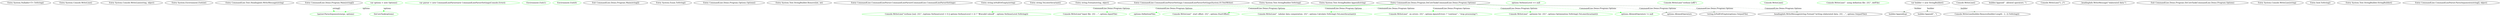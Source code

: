 digraph  {
m0_39 [cluster="System.Nullable<T>.ToString()", file="SpecificationPropertyRules.cs", label="Entry System.Nullable<T>.ToString()", span="0-0"];
m0_41 [cluster="System.Console.WriteLine()", file="SpecificationPropertyRules.cs", label="Entry System.Console.WriteLine()", span="0-0"];
m0_40 [cluster="System.Console.WriteLine(string, object)", file="SpecificationPropertyRules.cs", label="Entry System.Console.WriteLine(string, object)", span="0-0"];
m0_12 [cluster="System.Environment.Exit(int)", file="SpecificationPropertyRules.cs", label="Entry System.Environment.Exit(int)", span="0-0"];
m0_51 [cluster="CommandLine.Text.HeadingInfo.WriteMessage(string)", file="SpecificationPropertyRules.cs", label="Entry CommandLine.Text.HeadingInfo.WriteMessage(string)", span="124-124"];
m0_0 [cluster="CommandLine.Demo.Program.Main(string[])", file="SpecificationPropertyRules.cs", label="Entry CommandLine.Demo.Program.Main(string[])", span="52-52"];
m0_1 [cluster="CommandLine.Demo.Program.Main(string[])", color=green, community=0, file="SpecificationPropertyRules.cs", label="var options = new Options()", prediction=0, span="57-57"];
m0_2 [cluster="CommandLine.Demo.Program.Main(string[])", color=green, community=0, file="SpecificationPropertyRules.cs", label="var parser = new CommandLineParser(new CommandLineParserSettings(Console.Error))", prediction=1, span="58-58"];
m0_3 [cluster="CommandLine.Demo.Program.Main(string[])", color=green, community=0, file="SpecificationPropertyRules.cs", label="!parser.ParseArguments(args, options)", prediction=0, span="59-59"];
m0_5 [cluster="CommandLine.Demo.Program.Main(string[])", color=green, community=0, file="SpecificationPropertyRules.cs", label="DoCoreTask(options)", prediction=0, span="62-62"];
m0_4 [cluster="CommandLine.Demo.Program.Main(string[])", color=green, community=0, file="SpecificationPropertyRules.cs", label="Environment.Exit(1)", prediction=4, span="60-60"];
m0_6 [cluster="CommandLine.Demo.Program.Main(string[])", color=green, community=0, file="SpecificationPropertyRules.cs", label="Environment.Exit(0)", prediction=5, span="63-63"];
m0_7 [cluster="CommandLine.Demo.Program.Main(string[])", file="SpecificationPropertyRules.cs", label="Exit CommandLine.Demo.Program.Main(string[])", span="52-52"];
m0_44 [cluster="System.Enum.ToString()", file="SpecificationPropertyRules.cs", label="Entry System.Enum.ToString()", span="0-0"];
m0_8 [cluster="CommandLine.Demo.Program.Options.Options()", file="SpecificationPropertyRules.cs", label="Entry CommandLine.Demo.Program.Options.Options()", span="51-51"];
m0_47 [cluster="System.Text.StringBuilder.Remove(int, int)", file="SpecificationPropertyRules.cs", label="Entry System.Text.StringBuilder.Remove(int, int)", span="0-0"];
m0_9 [cluster="CommandLine.CommandLineParser.CommandLineParser(CommandLine.CommandLineParserSettings)", file="SpecificationPropertyRules.cs", label="Entry CommandLine.CommandLineParser.CommandLineParser(CommandLine.CommandLineParserSettings)", span="63-63"];
m0_49 [cluster="string.IsNullOrEmpty(string)", file="SpecificationPropertyRules.cs", label="Entry string.IsNullOrEmpty(string)", span="0-0"];
m0_43 [cluster="string.ToLowerInvariant()", file="SpecificationPropertyRules.cs", label="Entry string.ToLowerInvariant()", span="0-0"];
m0_50 [cluster="string.Format(string, object)", file="SpecificationPropertyRules.cs", label="Entry string.Format(string, object)", span="0-0"];
m0_10 [cluster="CommandLine.CommandLineParserSettings.CommandLineParserSettings(System.IO.TextWriter)", file="SpecificationPropertyRules.cs", label="Entry CommandLine.CommandLineParserSettings.CommandLineParserSettings(System.IO.TextWriter)", span="73-73"];
m0_48 [cluster="System.Text.StringBuilder.ToString()", file="SpecificationPropertyRules.cs", label="Entry System.Text.StringBuilder.ToString()", span="0-0"];
m0_46 [cluster="System.Text.StringBuilder.Append(string)", file="SpecificationPropertyRules.cs", label="Entry System.Text.StringBuilder.Append(string)", span="0-0"];
m0_13 [cluster="CommandLine.Demo.Program.DoCoreTask(CommandLine.Demo.Program.Options)", file="SpecificationPropertyRules.cs", label="Entry CommandLine.Demo.Program.DoCoreTask(CommandLine.Demo.Program.Options)", span="66-66"];
m0_14 [cluster="CommandLine.Demo.Program.DoCoreTask(CommandLine.Demo.Program.Options)", color=green, community=0, file="SpecificationPropertyRules.cs", label="options.VerboseLevel == null", prediction=6, span="68-68"];
m0_15 [cluster="CommandLine.Demo.Program.DoCoreTask(CommandLine.Demo.Program.Options)", color=green, community=0, file="SpecificationPropertyRules.cs", label="Console.WriteLine(''verbose [off]'')", prediction=7, span="69-69"];
m0_16 [cluster="CommandLine.Demo.Program.DoCoreTask(CommandLine.Demo.Program.Options)", color=green, community=0, file="SpecificationPropertyRules.cs", label="Console.WriteLine(''verbose [on]: {0}'', (options.VerboseLevel < 0 || options.VerboseLevel > 2) ? ''#invalid value#'' : options.VerboseLevel.ToString())", prediction=8, span="71-71"];
m0_17 [cluster="CommandLine.Demo.Program.DoCoreTask(CommandLine.Demo.Program.Options)", color=green, community=0, file="SpecificationPropertyRules.cs", label="Console.WriteLine()", prediction=9, span="72-72"];
m0_18 [cluster="CommandLine.Demo.Program.DoCoreTask(CommandLine.Demo.Program.Options)", color=green, community=0, file="SpecificationPropertyRules.cs", label="Console.WriteLine(''input file: {0} ...'', options.InputFile)", prediction=8, span="73-73"];
m0_19 [cluster="CommandLine.Demo.Program.DoCoreTask(CommandLine.Demo.Program.Options)", color=green, community=0, file="SpecificationPropertyRules.cs", label="options.DefinitionFiles", prediction=8, span="74-74"];
m0_20 [cluster="CommandLine.Demo.Program.DoCoreTask(CommandLine.Demo.Program.Options)", color=green, community=0, file="SpecificationPropertyRules.cs", label="Console.WriteLine(''  using definition file: {0}'', defFile)", prediction=12, span="76-76"];
m0_21 [cluster="CommandLine.Demo.Program.DoCoreTask(CommandLine.Demo.Program.Options)", color=green, community=0, file="SpecificationPropertyRules.cs", label="Console.WriteLine(''  start offset: {0}'', options.StartOffset)", prediction=8, span="78-78"];
m0_22 [cluster="CommandLine.Demo.Program.DoCoreTask(CommandLine.Demo.Program.Options)", color=green, community=0, file="SpecificationPropertyRules.cs", label="Console.WriteLine(''  tabular data computation: {0}'', options.Calculate.ToString().ToLowerInvariant())", prediction=8, span="79-79"];
m0_23 [cluster="CommandLine.Demo.Program.DoCoreTask(CommandLine.Demo.Program.Options)", color=green, community=0, file="SpecificationPropertyRules.cs", label="Console.WriteLine(''  on errors: {0}'', options.IgnoreErrors ? ''continue'' : ''stop processing'')", prediction=8, span="80-80"];
m0_24 [cluster="CommandLine.Demo.Program.DoCoreTask(CommandLine.Demo.Program.Options)", color=green, community=0, file="SpecificationPropertyRules.cs", label="Console.WriteLine(''  optimize for: {0}'', options.Optimization.ToString().ToLowerInvariant())", prediction=8, span="81-81"];
m0_25 [cluster="CommandLine.Demo.Program.DoCoreTask(CommandLine.Demo.Program.Options)", color=green, community=0, file="SpecificationPropertyRules.cs", label="options.AllowedOperators != null", prediction=8, span="82-82"];
m0_26 [cluster="CommandLine.Demo.Program.DoCoreTask(CommandLine.Demo.Program.Options)", file="SpecificationPropertyRules.cs", label="var builder = new StringBuilder()", span="84-84"];
m0_32 [cluster="CommandLine.Demo.Program.DoCoreTask(CommandLine.Demo.Program.Options)", file="SpecificationPropertyRules.cs", label="Console.WriteLine()", span="93-93"];
m0_28 [cluster="CommandLine.Demo.Program.DoCoreTask(CommandLine.Demo.Program.Options)", file="SpecificationPropertyRules.cs", label="options.AllowedOperators", span="86-86"];
m0_33 [cluster="CommandLine.Demo.Program.DoCoreTask(CommandLine.Demo.Program.Options)", file="SpecificationPropertyRules.cs", label="!string.IsNullOrEmpty(options.OutputFile)", span="94-94"];
m0_34 [cluster="CommandLine.Demo.Program.DoCoreTask(CommandLine.Demo.Program.Options)", file="SpecificationPropertyRules.cs", label="_headingInfo.WriteMessage(string.Format(''writing elaborated data: {0} ...'', options.OutputFile))", span="95-95"];
m0_27 [cluster="CommandLine.Demo.Program.DoCoreTask(CommandLine.Demo.Program.Options)", file="SpecificationPropertyRules.cs", label="builder.Append(''  allowed operators: '')", span="85-85"];
m0_29 [cluster="CommandLine.Demo.Program.DoCoreTask(CommandLine.Demo.Program.Options)", file="SpecificationPropertyRules.cs", label="builder.Append(op)", span="88-88"];
m0_30 [cluster="CommandLine.Demo.Program.DoCoreTask(CommandLine.Demo.Program.Options)", file="SpecificationPropertyRules.cs", label="builder.Append('', '')", span="89-89"];
m0_31 [cluster="CommandLine.Demo.Program.DoCoreTask(CommandLine.Demo.Program.Options)", file="SpecificationPropertyRules.cs", label="Console.WriteLine(builder.Remove(builder.Length - 2, 2).ToString())", span="91-91"];
m0_36 [cluster="CommandLine.Demo.Program.DoCoreTask(CommandLine.Demo.Program.Options)", file="SpecificationPropertyRules.cs", label="Console.WriteLine(''[...]'')", span="99-99"];
m0_35 [cluster="CommandLine.Demo.Program.DoCoreTask(CommandLine.Demo.Program.Options)", file="SpecificationPropertyRules.cs", label="_headingInfo.WriteMessage(''elaborated data:'')", span="98-98"];
m0_37 [cluster="CommandLine.Demo.Program.DoCoreTask(CommandLine.Demo.Program.Options)", file="SpecificationPropertyRules.cs", label="Exit CommandLine.Demo.Program.DoCoreTask(CommandLine.Demo.Program.Options)", span="66-66"];
m0_38 [cluster="System.Console.WriteLine(string)", file="SpecificationPropertyRules.cs", label="Entry System.Console.WriteLine(string)", span="0-0"];
m0_42 [cluster="bool.ToString()", file="SpecificationPropertyRules.cs", label="Entry bool.ToString()", span="0-0"];
m0_45 [cluster="System.Text.StringBuilder.StringBuilder()", file="SpecificationPropertyRules.cs", label="Entry System.Text.StringBuilder.StringBuilder()", span="0-0"];
m0_11 [cluster="CommandLine.CommandLineParser.ParseArguments(string[], object)", file="SpecificationPropertyRules.cs", label="Entry CommandLine.CommandLineParser.ParseArguments(string[], object)", span="87-87"];
m0_0 -> m0_3  [color=green, key=1, label="string[]", style=dashed];
m0_1 -> m0_3  [color=green, key=1, label=options, style=dashed];
m0_1 -> m0_5  [color=green, key=1, label=options, style=dashed];
m0_13 -> m0_16  [color=green, key=1, label="CommandLine.Demo.Program.Options", style=dashed];
m0_13 -> m0_18  [color=green, key=1, label="CommandLine.Demo.Program.Options", style=dashed];
m0_13 -> m0_19  [color=green, key=1, label="CommandLine.Demo.Program.Options", style=dashed];
m0_13 -> m0_21  [color=green, key=1, label="CommandLine.Demo.Program.Options", style=dashed];
m0_13 -> m0_22  [color=green, key=1, label="CommandLine.Demo.Program.Options", style=dashed];
m0_13 -> m0_23  [color=green, key=1, label="CommandLine.Demo.Program.Options", style=dashed];
m0_13 -> m0_24  [color=green, key=1, label="CommandLine.Demo.Program.Options", style=dashed];
m0_13 -> m0_25  [color=green, key=1, label="CommandLine.Demo.Program.Options", style=dashed];
m0_13 -> m0_28  [color=darkseagreen4, key=1, label="CommandLine.Demo.Program.Options", style=dashed];
m0_13 -> m0_33  [color=darkseagreen4, key=1, label="CommandLine.Demo.Program.Options", style=dashed];
m0_13 -> m0_34  [color=darkseagreen4, key=1, label="CommandLine.Demo.Program.Options", style=dashed];
m0_26 -> m0_29  [color=darkseagreen4, key=1, label=builder, style=dashed];
m0_26 -> m0_30  [color=darkseagreen4, key=1, label=builder, style=dashed];
m0_26 -> m0_31  [color=darkseagreen4, key=1, label=builder, style=dashed];
}
